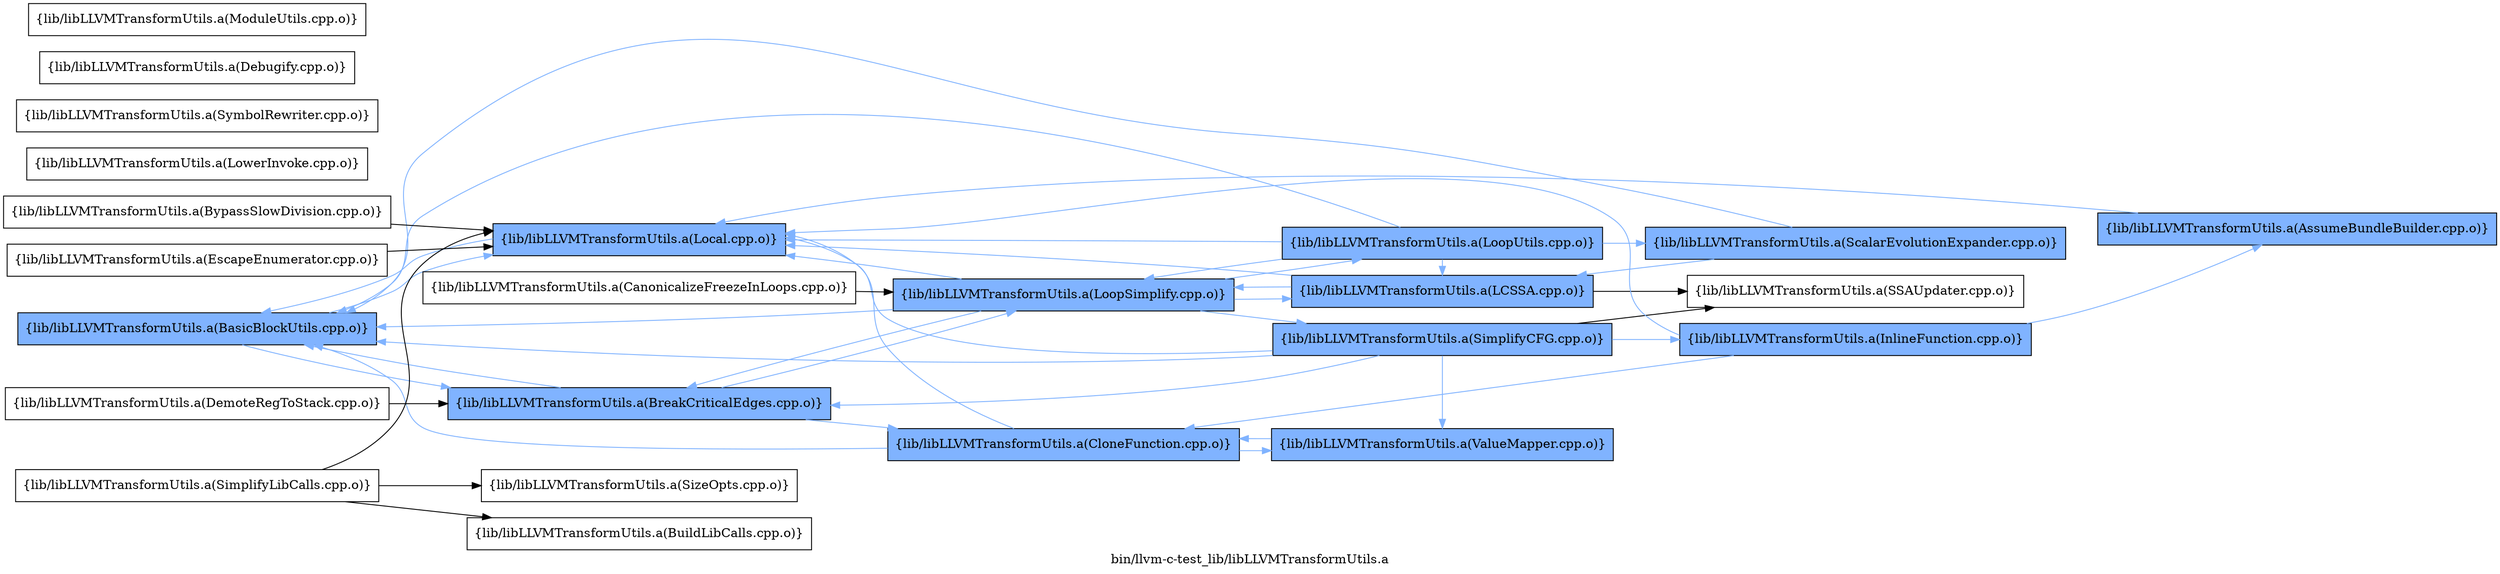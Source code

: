 digraph "bin/llvm-c-test_lib/libLLVMTransformUtils.a" {
	label="bin/llvm-c-test_lib/libLLVMTransformUtils.a";
	rankdir=LR;
	{ rank=same; Node0x561094b4bc18;  }
	{ rank=same; Node0x561094b425c8; Node0x561094b500d8;  }
	{ rank=same; Node0x561094b3faf8; Node0x561094b4fe58;  }
	{ rank=same; Node0x561094b44558; Node0x561094b50d58; Node0x561094b4f228; Node0x561094b42578;  }
	{ rank=same; Node0x561094b471b8; Node0x561094b46538; Node0x561094b3d578;  }

	Node0x561094b4bc18 [shape=record,shape=box,group=1,style=filled,fillcolor="0.600000 0.5 1",label="{lib/libLLVMTransformUtils.a(BasicBlockUtils.cpp.o)}"];
	Node0x561094b4bc18 -> Node0x561094b425c8[color="0.600000 0.5 1"];
	Node0x561094b4bc18 -> Node0x561094b500d8[color="0.600000 0.5 1"];
	Node0x561094b43658 [shape=record,shape=box,group=0,label="{lib/libLLVMTransformUtils.a(SizeOpts.cpp.o)}"];
	Node0x561094b500d8 [shape=record,shape=box,group=1,style=filled,fillcolor="0.600000 0.5 1",label="{lib/libLLVMTransformUtils.a(Local.cpp.o)}"];
	Node0x561094b500d8 -> Node0x561094b4bc18[color="0.600000 0.5 1"];
	Node0x561094b425c8 [shape=record,shape=box,group=1,style=filled,fillcolor="0.600000 0.5 1",label="{lib/libLLVMTransformUtils.a(BreakCriticalEdges.cpp.o)}"];
	Node0x561094b425c8 -> Node0x561094b4bc18[color="0.600000 0.5 1"];
	Node0x561094b425c8 -> Node0x561094b3faf8[color="0.600000 0.5 1"];
	Node0x561094b425c8 -> Node0x561094b4fe58[color="0.600000 0.5 1"];
	Node0x561094b43ab8 [shape=record,shape=box,group=0,label="{lib/libLLVMTransformUtils.a(CanonicalizeFreezeInLoops.cpp.o)}"];
	Node0x561094b43ab8 -> Node0x561094b4fe58;
	Node0x561094b4ed28 [shape=record,shape=box,group=0,label="{lib/libLLVMTransformUtils.a(LowerInvoke.cpp.o)}"];
	Node0x561094b43838 [shape=record,shape=box,group=0,label="{lib/libLLVMTransformUtils.a(SymbolRewriter.cpp.o)}"];
	Node0x561094b43ec8 [shape=record,shape=box,group=0,label="{lib/libLLVMTransformUtils.a(BypassSlowDivision.cpp.o)}"];
	Node0x561094b43ec8 -> Node0x561094b500d8;
	Node0x561094b431f8 [shape=record,shape=box,group=0,label="{lib/libLLVMTransformUtils.a(SimplifyLibCalls.cpp.o)}"];
	Node0x561094b431f8 -> Node0x561094b43798;
	Node0x561094b431f8 -> Node0x561094b500d8;
	Node0x561094b431f8 -> Node0x561094b43658;
	Node0x561094b3ea68 [shape=record,shape=box,group=0,label="{lib/libLLVMTransformUtils.a(Debugify.cpp.o)}"];
	Node0x561094b42578 [shape=record,shape=box,group=1,style=filled,fillcolor="0.600000 0.5 1",label="{lib/libLLVMTransformUtils.a(SimplifyCFG.cpp.o)}"];
	Node0x561094b42578 -> Node0x561094b4bc18[color="0.600000 0.5 1"];
	Node0x561094b42578 -> Node0x561094b425c8[color="0.600000 0.5 1"];
	Node0x561094b42578 -> Node0x561094b3d578[color="0.600000 0.5 1"];
	Node0x561094b42578 -> Node0x561094b500d8[color="0.600000 0.5 1"];
	Node0x561094b42578 -> Node0x561094b471b8;
	Node0x561094b42578 -> Node0x561094b44558[color="0.600000 0.5 1"];
	Node0x561094b50d58 [shape=record,shape=box,group=1,style=filled,fillcolor="0.600000 0.5 1",label="{lib/libLLVMTransformUtils.a(LCSSA.cpp.o)}"];
	Node0x561094b50d58 -> Node0x561094b500d8[color="0.600000 0.5 1"];
	Node0x561094b50d58 -> Node0x561094b4fe58[color="0.600000 0.5 1"];
	Node0x561094b50d58 -> Node0x561094b471b8;
	Node0x561094b4fe58 [shape=record,shape=box,group=1,style=filled,fillcolor="0.600000 0.5 1",label="{lib/libLLVMTransformUtils.a(LoopSimplify.cpp.o)}"];
	Node0x561094b4fe58 -> Node0x561094b4bc18[color="0.600000 0.5 1"];
	Node0x561094b4fe58 -> Node0x561094b425c8[color="0.600000 0.5 1"];
	Node0x561094b4fe58 -> Node0x561094b50d58[color="0.600000 0.5 1"];
	Node0x561094b4fe58 -> Node0x561094b500d8[color="0.600000 0.5 1"];
	Node0x561094b4fe58 -> Node0x561094b4f228[color="0.600000 0.5 1"];
	Node0x561094b4fe58 -> Node0x561094b42578[color="0.600000 0.5 1"];
	Node0x561094b46538 [shape=record,shape=box,group=1,style=filled,fillcolor="0.600000 0.5 1",label="{lib/libLLVMTransformUtils.a(ScalarEvolutionExpander.cpp.o)}"];
	Node0x561094b46538 -> Node0x561094b4bc18[color="0.600000 0.5 1"];
	Node0x561094b46538 -> Node0x561094b50d58[color="0.600000 0.5 1"];
	Node0x561094b3d578 [shape=record,shape=box,group=1,style=filled,fillcolor="0.600000 0.5 1",label="{lib/libLLVMTransformUtils.a(InlineFunction.cpp.o)}"];
	Node0x561094b3d578 -> Node0x561094b3faf8[color="0.600000 0.5 1"];
	Node0x561094b3d578 -> Node0x561094b51118[color="0.600000 0.5 1"];
	Node0x561094b3d578 -> Node0x561094b500d8[color="0.600000 0.5 1"];
	Node0x561094b3edd8 [shape=record,shape=box,group=0,label="{lib/libLLVMTransformUtils.a(DemoteRegToStack.cpp.o)}"];
	Node0x561094b3edd8 -> Node0x561094b425c8;
	Node0x561094b3e5b8 [shape=record,shape=box,group=0,label="{lib/libLLVMTransformUtils.a(EscapeEnumerator.cpp.o)}"];
	Node0x561094b3e5b8 -> Node0x561094b500d8;
	Node0x561094b46498 [shape=record,shape=box,group=0,label="{lib/libLLVMTransformUtils.a(ModuleUtils.cpp.o)}"];
	Node0x561094b4f228 [shape=record,shape=box,group=1,style=filled,fillcolor="0.600000 0.5 1",label="{lib/libLLVMTransformUtils.a(LoopUtils.cpp.o)}"];
	Node0x561094b4f228 -> Node0x561094b4bc18[color="0.600000 0.5 1"];
	Node0x561094b4f228 -> Node0x561094b50d58[color="0.600000 0.5 1"];
	Node0x561094b4f228 -> Node0x561094b500d8[color="0.600000 0.5 1"];
	Node0x561094b4f228 -> Node0x561094b4fe58[color="0.600000 0.5 1"];
	Node0x561094b4f228 -> Node0x561094b46538[color="0.600000 0.5 1"];
	Node0x561094b3faf8 [shape=record,shape=box,group=1,style=filled,fillcolor="0.600000 0.5 1",label="{lib/libLLVMTransformUtils.a(CloneFunction.cpp.o)}"];
	Node0x561094b3faf8 -> Node0x561094b4bc18[color="0.600000 0.5 1"];
	Node0x561094b3faf8 -> Node0x561094b500d8[color="0.600000 0.5 1"];
	Node0x561094b3faf8 -> Node0x561094b44558[color="0.600000 0.5 1"];
	Node0x561094b471b8 [shape=record,shape=box,group=0,label="{lib/libLLVMTransformUtils.a(SSAUpdater.cpp.o)}"];
	Node0x561094b44558 [shape=record,shape=box,group=1,style=filled,fillcolor="0.600000 0.5 1",label="{lib/libLLVMTransformUtils.a(ValueMapper.cpp.o)}"];
	Node0x561094b44558 -> Node0x561094b3faf8[color="0.600000 0.5 1"];
	Node0x561094b43798 [shape=record,shape=box,group=0,label="{lib/libLLVMTransformUtils.a(BuildLibCalls.cpp.o)}"];
	Node0x561094b51118 [shape=record,shape=box,group=1,style=filled,fillcolor="0.600000 0.5 1",label="{lib/libLLVMTransformUtils.a(AssumeBundleBuilder.cpp.o)}"];
	Node0x561094b51118 -> Node0x561094b500d8[color="0.600000 0.5 1"];
}
